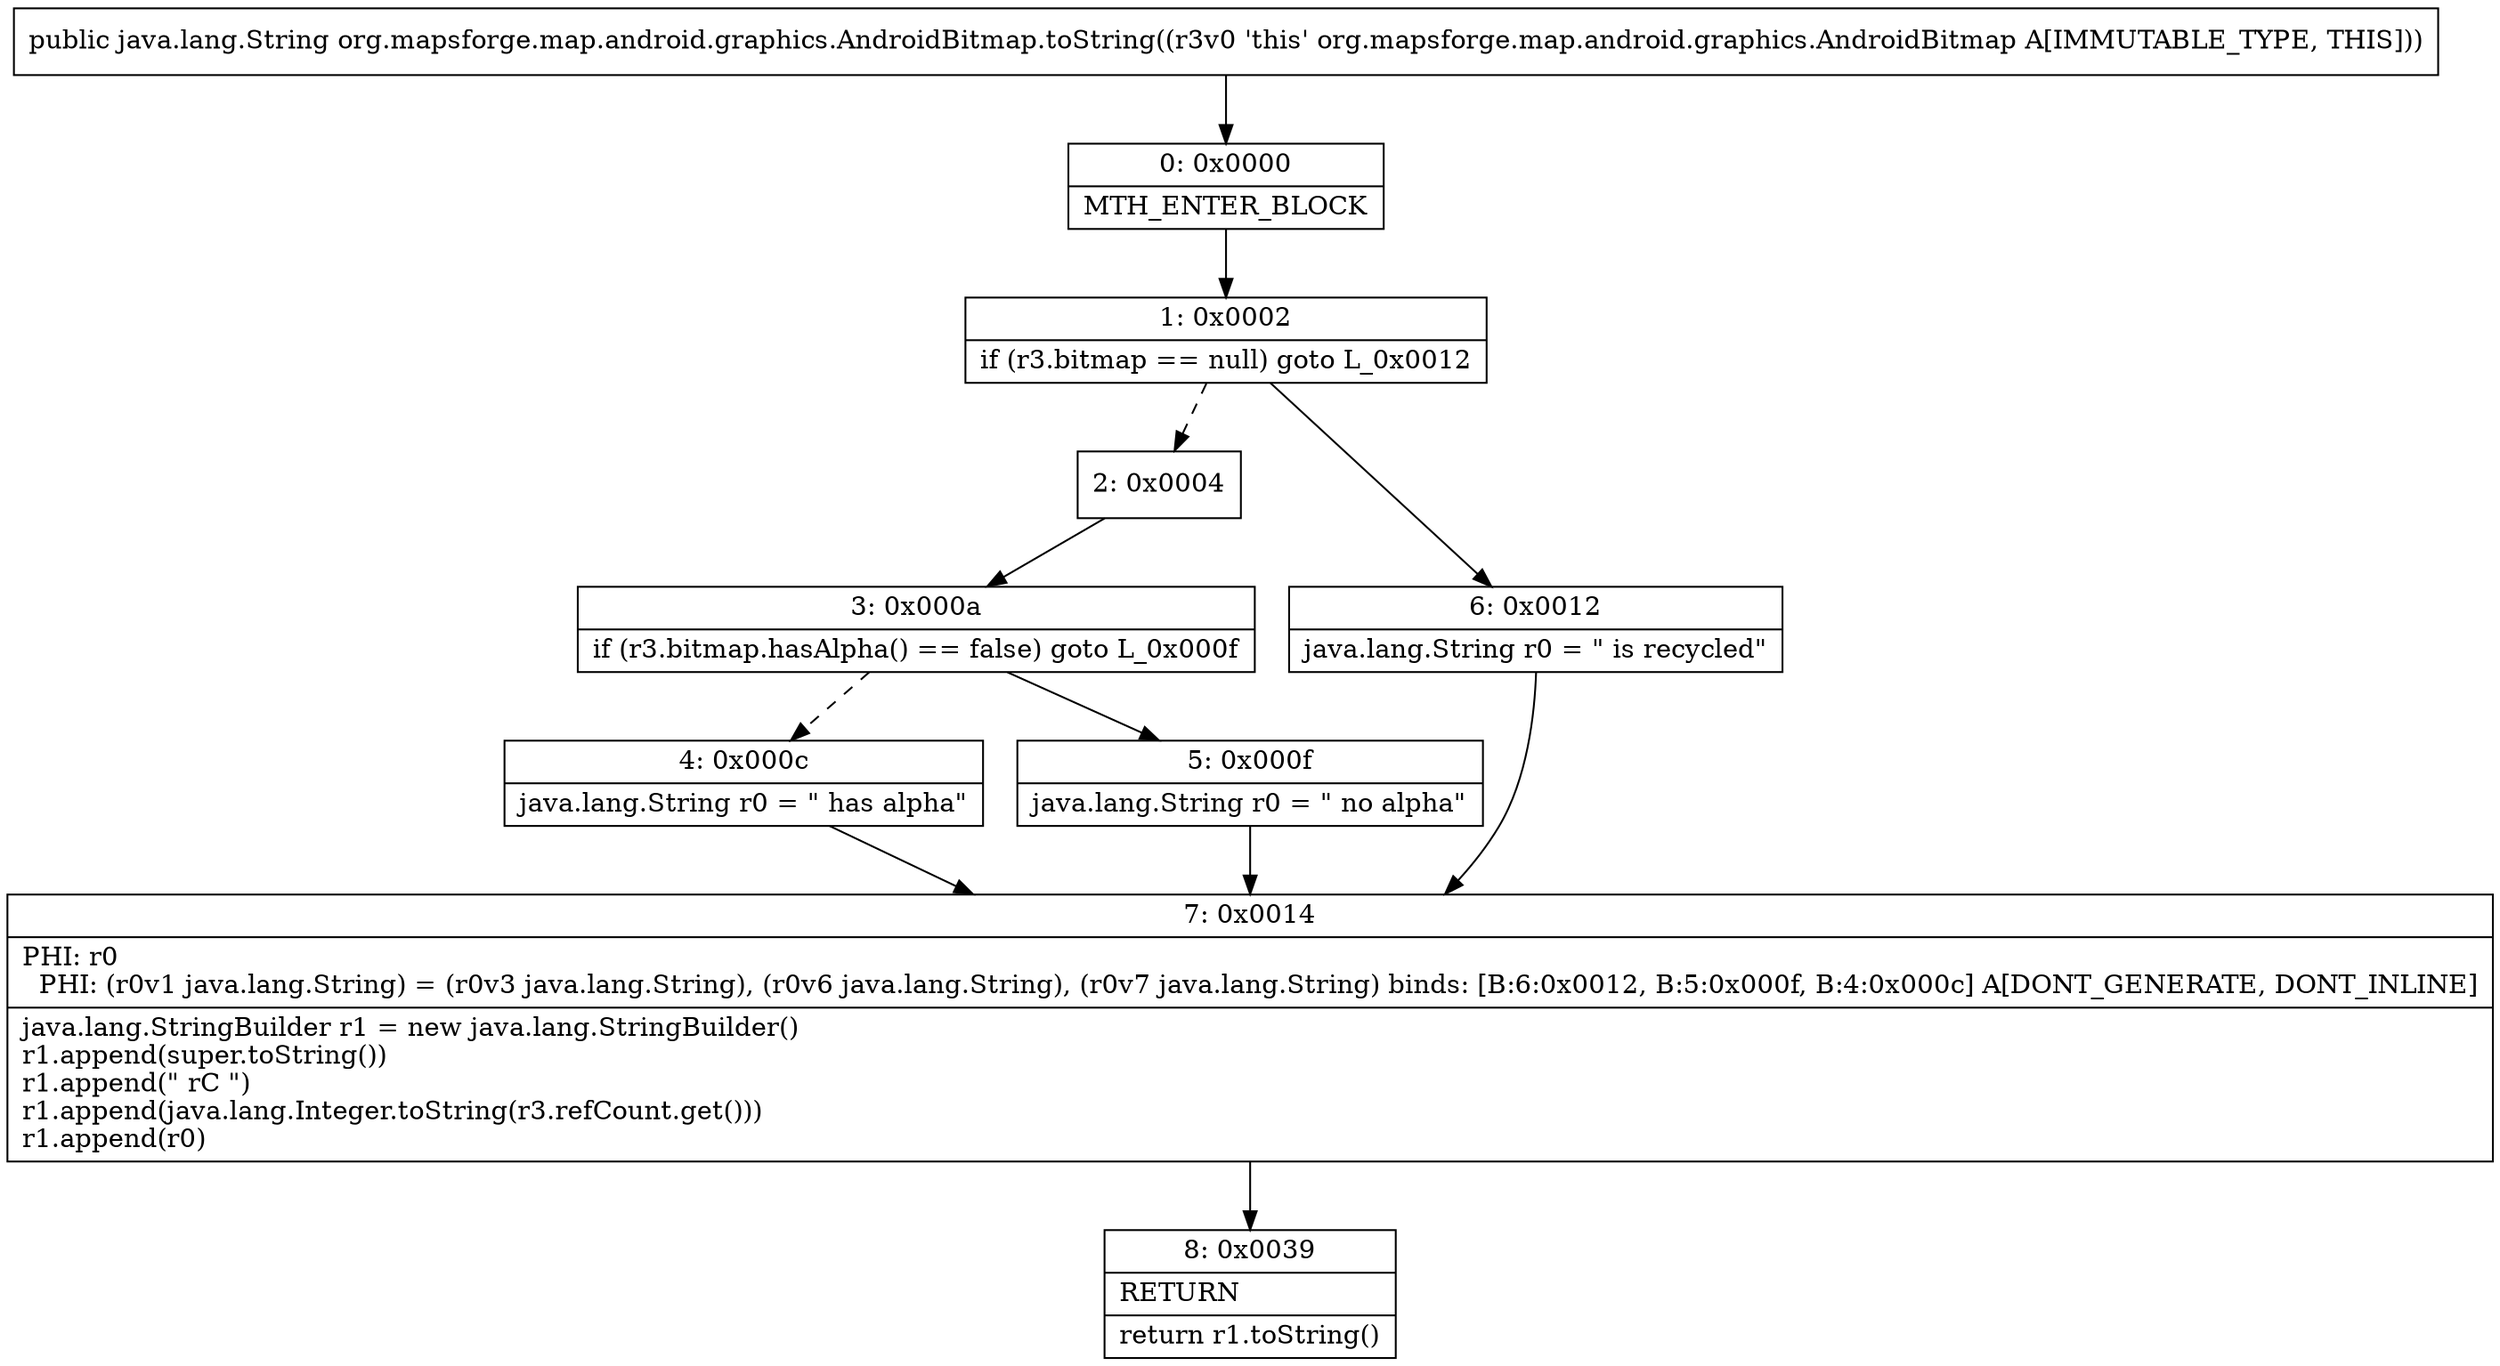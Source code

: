 digraph "CFG fororg.mapsforge.map.android.graphics.AndroidBitmap.toString()Ljava\/lang\/String;" {
Node_0 [shape=record,label="{0\:\ 0x0000|MTH_ENTER_BLOCK\l}"];
Node_1 [shape=record,label="{1\:\ 0x0002|if (r3.bitmap == null) goto L_0x0012\l}"];
Node_2 [shape=record,label="{2\:\ 0x0004}"];
Node_3 [shape=record,label="{3\:\ 0x000a|if (r3.bitmap.hasAlpha() == false) goto L_0x000f\l}"];
Node_4 [shape=record,label="{4\:\ 0x000c|java.lang.String r0 = \" has alpha\"\l}"];
Node_5 [shape=record,label="{5\:\ 0x000f|java.lang.String r0 = \" no alpha\"\l}"];
Node_6 [shape=record,label="{6\:\ 0x0012|java.lang.String r0 = \" is recycled\"\l}"];
Node_7 [shape=record,label="{7\:\ 0x0014|PHI: r0 \l  PHI: (r0v1 java.lang.String) = (r0v3 java.lang.String), (r0v6 java.lang.String), (r0v7 java.lang.String) binds: [B:6:0x0012, B:5:0x000f, B:4:0x000c] A[DONT_GENERATE, DONT_INLINE]\l|java.lang.StringBuilder r1 = new java.lang.StringBuilder()\lr1.append(super.toString())\lr1.append(\" rC \")\lr1.append(java.lang.Integer.toString(r3.refCount.get()))\lr1.append(r0)\l}"];
Node_8 [shape=record,label="{8\:\ 0x0039|RETURN\l|return r1.toString()\l}"];
MethodNode[shape=record,label="{public java.lang.String org.mapsforge.map.android.graphics.AndroidBitmap.toString((r3v0 'this' org.mapsforge.map.android.graphics.AndroidBitmap A[IMMUTABLE_TYPE, THIS])) }"];
MethodNode -> Node_0;
Node_0 -> Node_1;
Node_1 -> Node_2[style=dashed];
Node_1 -> Node_6;
Node_2 -> Node_3;
Node_3 -> Node_4[style=dashed];
Node_3 -> Node_5;
Node_4 -> Node_7;
Node_5 -> Node_7;
Node_6 -> Node_7;
Node_7 -> Node_8;
}

